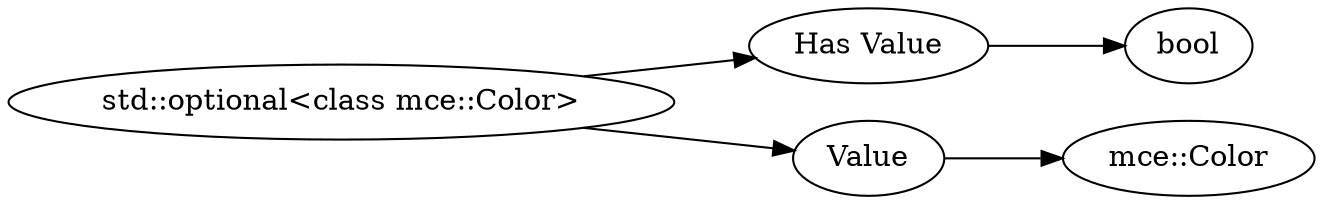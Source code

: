 digraph "std::optional<class mce::Color>" {
rankdir = LR
26
26 -> 27
27 -> 28
26 -> 29
29 -> 30

26 [label="std::optional<class mce::Color>",comment="name: \"std::optional<class mce::Color>\", typeName: \"\", id: 26, branchId: 0, recurseId: -1, attributes: 0, notes: \"\""];
27 [label="Has Value",comment="name: \"Has Value\", typeName: \"\", id: 27, branchId: 0, recurseId: -1, attributes: 0, notes: \"If true, follow with appropriate data type, otherwise nothing\""];
28 [label="bool",comment="name: \"bool\", typeName: \"\", id: 28, branchId: 0, recurseId: -1, attributes: 512, notes: \"\""];
29 [label="Value",comment="name: \"Value\", typeName: \"mce::Color\", id: 29, branchId: 0, recurseId: -1, attributes: 256, notes: \"\""];
30 [label="mce::Color",comment="name: \"mce::Color\", typeName: \"\", id: 30, branchId: 0, recurseId: -1, attributes: 512, notes: \"\""];
{ rank = max;28;30}

}
